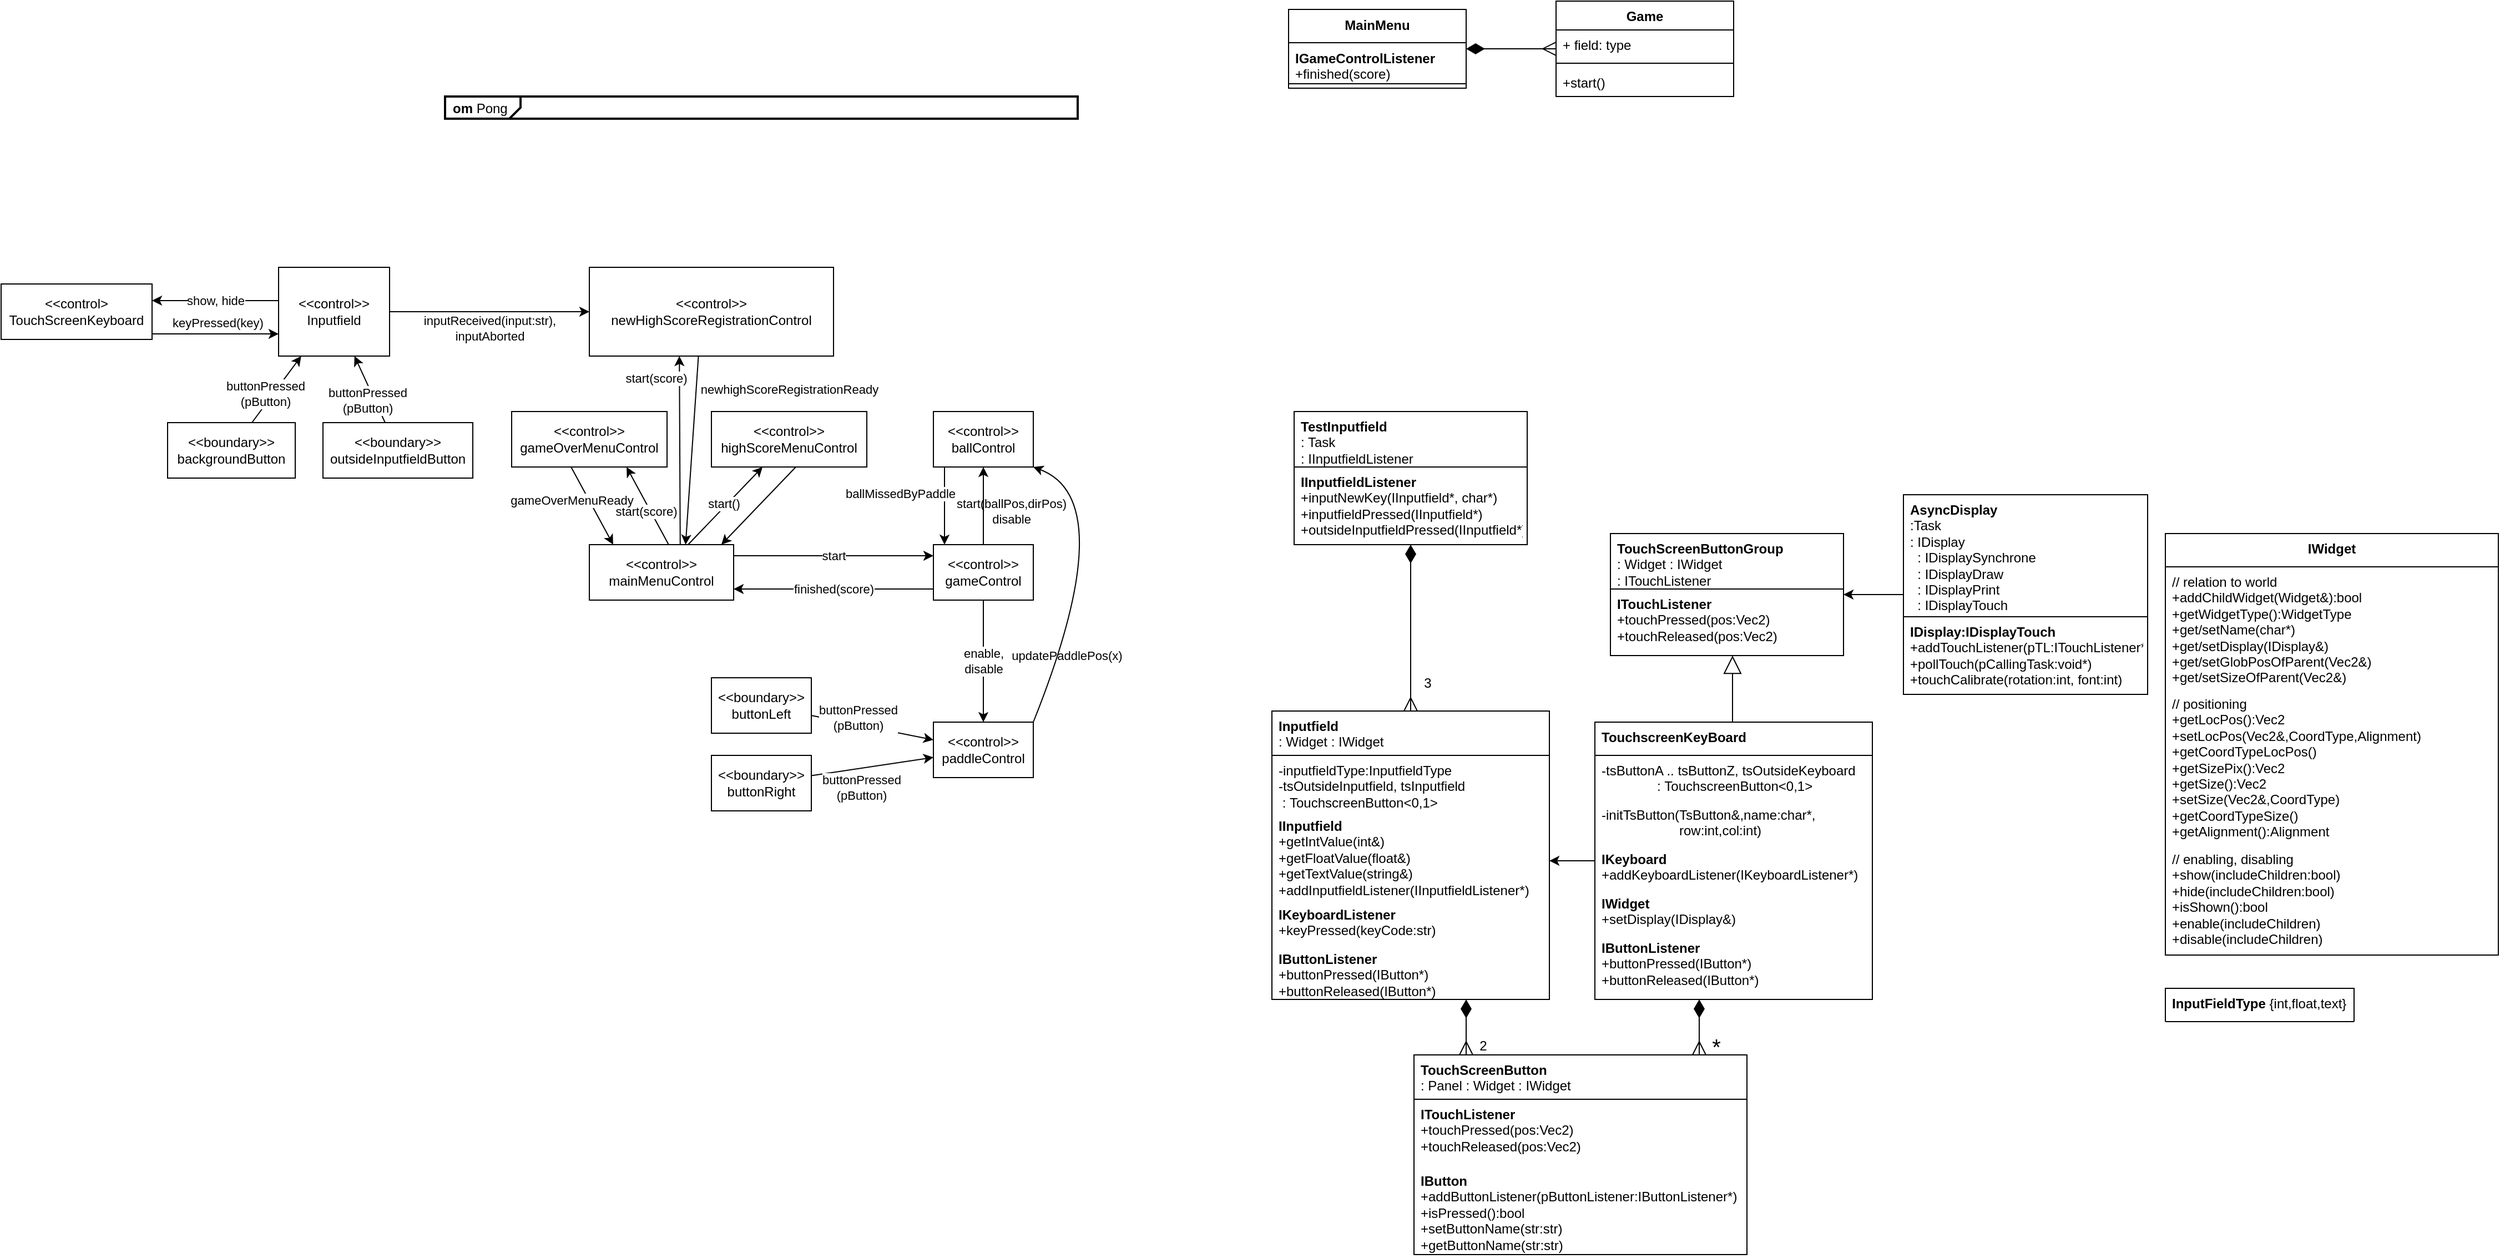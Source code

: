 <mxfile version="22.0.2" type="device">
  <diagram name="OM" id="V-jEEJNZSsZUfbnBuUTJ">
    <mxGraphModel dx="1209" dy="2473" grid="1" gridSize="10" guides="1" tooltips="1" connect="1" arrows="1" fold="1" page="1" pageScale="1" pageWidth="827" pageHeight="1169" math="0" shadow="0">
      <root>
        <mxCell id="0" />
        <mxCell id="1" parent="0" />
        <mxCell id="ewIldfsRc9I-6hI0bzat-21" value="&lt;p style=&quot;margin:0px;margin-top:4px;margin-left:7px;text-align:left;&quot;&gt;&lt;b&gt;om&lt;/b&gt;  Pong&lt;/p&gt;" style="html=1;shape=mxgraph.sysml.package;overflow=fill;labelX=68;strokeWidth=2;align=center;" parent="1" vertex="1">
          <mxGeometry x="120" y="-124" width="570" height="20" as="geometry" />
        </mxCell>
        <mxCell id="ewIldfsRc9I-6hI0bzat-14" value="start(ballPos,dirPos)&lt;br&gt;disable" style="edgeStyle=orthogonalEdgeStyle;rounded=0;orthogonalLoop=1;jettySize=auto;html=1;labelBackgroundColor=none;" parent="1" source="ewIldfsRc9I-6hI0bzat-1" target="ewIldfsRc9I-6hI0bzat-8" edge="1">
          <mxGeometry x="-0.143" y="-25" relative="1" as="geometry">
            <mxPoint as="offset" />
          </mxGeometry>
        </mxCell>
        <mxCell id="0pNc--JJe0eMPlSaRTST-2" value="enable,&lt;br&gt;disable" style="edgeStyle=orthogonalEdgeStyle;rounded=0;orthogonalLoop=1;jettySize=auto;html=1;" parent="1" source="ewIldfsRc9I-6hI0bzat-1" target="ewIldfsRc9I-6hI0bzat-12" edge="1">
          <mxGeometry relative="1" as="geometry" />
        </mxCell>
        <mxCell id="0pNc--JJe0eMPlSaRTST-6" value="finished(score)" style="edgeStyle=orthogonalEdgeStyle;rounded=0;orthogonalLoop=1;jettySize=auto;html=1;" parent="1" source="ewIldfsRc9I-6hI0bzat-1" target="0pNc--JJe0eMPlSaRTST-3" edge="1">
          <mxGeometry relative="1" as="geometry">
            <Array as="points">
              <mxPoint x="480" y="320" />
              <mxPoint x="480" y="320" />
            </Array>
          </mxGeometry>
        </mxCell>
        <mxCell id="ewIldfsRc9I-6hI0bzat-1" value="&amp;lt;&amp;lt;control&amp;gt;&amp;gt;&lt;br&gt;gameControl" style="rounded=0;whiteSpace=wrap;html=1;" parent="1" vertex="1">
          <mxGeometry x="560" y="280" width="90" height="50" as="geometry" />
        </mxCell>
        <mxCell id="ewIldfsRc9I-6hI0bzat-2" value="&amp;lt;&amp;lt;boundary&amp;gt;&amp;gt;&lt;br&gt;buttonLeft" style="rounded=0;whiteSpace=wrap;html=1;" parent="1" vertex="1">
          <mxGeometry x="360" y="400" width="90" height="50" as="geometry" />
        </mxCell>
        <mxCell id="ewIldfsRc9I-6hI0bzat-3" value="&amp;lt;&amp;lt;boundary&amp;gt;&amp;gt;&lt;br&gt;buttonRight" style="rounded=0;whiteSpace=wrap;html=1;" parent="1" vertex="1">
          <mxGeometry x="360" y="470" width="90" height="50" as="geometry" />
        </mxCell>
        <mxCell id="ewIldfsRc9I-6hI0bzat-29" value="ballMissedByPaddle" style="edgeStyle=orthogonalEdgeStyle;rounded=0;orthogonalLoop=1;jettySize=auto;html=1;" parent="1" source="ewIldfsRc9I-6hI0bzat-8" target="ewIldfsRc9I-6hI0bzat-1" edge="1">
          <mxGeometry x="-0.333" y="-40" relative="1" as="geometry">
            <Array as="points">
              <mxPoint x="570" y="250" />
              <mxPoint x="570" y="250" />
            </Array>
            <mxPoint as="offset" />
          </mxGeometry>
        </mxCell>
        <mxCell id="ewIldfsRc9I-6hI0bzat-8" value="&amp;lt;&amp;lt;control&amp;gt;&amp;gt;&lt;br&gt;ballControl" style="rounded=0;whiteSpace=wrap;html=1;" parent="1" vertex="1">
          <mxGeometry x="560" y="160" width="90" height="50" as="geometry" />
        </mxCell>
        <mxCell id="ewIldfsRc9I-6hI0bzat-12" value="&amp;lt;&amp;lt;control&amp;gt;&amp;gt;&lt;br&gt;paddleControl" style="rounded=0;whiteSpace=wrap;html=1;" parent="1" vertex="1">
          <mxGeometry x="560" y="440" width="90" height="50" as="geometry" />
        </mxCell>
        <mxCell id="ewIldfsRc9I-6hI0bzat-17" value="buttonPressed&lt;br style=&quot;border-color: var(--border-color);&quot;&gt;(pButton)" style="rounded=1;orthogonalLoop=1;jettySize=auto;html=1;" parent="1" source="ewIldfsRc9I-6hI0bzat-2" target="ewIldfsRc9I-6hI0bzat-12" edge="1">
          <mxGeometry x="-0.254" y="6" relative="1" as="geometry">
            <mxPoint x="450" y="276" as="sourcePoint" />
            <mxPoint x="570" y="304" as="targetPoint" />
            <mxPoint as="offset" />
          </mxGeometry>
        </mxCell>
        <mxCell id="ewIldfsRc9I-6hI0bzat-18" value="buttonPressed&lt;br style=&quot;border-color: var(--border-color);&quot;&gt;(pButton)" style="rounded=1;orthogonalLoop=1;jettySize=auto;html=1;" parent="1" source="ewIldfsRc9I-6hI0bzat-3" target="ewIldfsRc9I-6hI0bzat-12" edge="1">
          <mxGeometry x="-0.233" y="-17" relative="1" as="geometry">
            <mxPoint x="420" y="372" as="sourcePoint" />
            <mxPoint x="570" y="328" as="targetPoint" />
            <mxPoint as="offset" />
          </mxGeometry>
        </mxCell>
        <mxCell id="z3AtgtseziqyLVPxcTQ0-1" value="updatePaddlePos(x)" style="orthogonalLoop=1;jettySize=auto;html=1;labelBackgroundColor=none;exitX=1;exitY=0;exitDx=0;exitDy=0;entryX=1;entryY=1;entryDx=0;entryDy=0;curved=1;" parent="1" source="ewIldfsRc9I-6hI0bzat-12" target="ewIldfsRc9I-6hI0bzat-8" edge="1">
          <mxGeometry x="-0.556" y="-6" relative="1" as="geometry">
            <mxPoint x="660" y="415" as="sourcePoint" />
            <mxPoint x="823" y="230" as="targetPoint" />
            <mxPoint as="offset" />
            <Array as="points">
              <mxPoint x="730" y="240" />
            </Array>
          </mxGeometry>
        </mxCell>
        <mxCell id="0pNc--JJe0eMPlSaRTST-5" value="start" style="edgeStyle=orthogonalEdgeStyle;rounded=0;orthogonalLoop=1;jettySize=auto;html=1;" parent="1" source="0pNc--JJe0eMPlSaRTST-3" target="ewIldfsRc9I-6hI0bzat-1" edge="1">
          <mxGeometry relative="1" as="geometry">
            <Array as="points">
              <mxPoint x="470" y="290" />
              <mxPoint x="470" y="290" />
            </Array>
          </mxGeometry>
        </mxCell>
        <mxCell id="0pNc--JJe0eMPlSaRTST-8" style="rounded=0;orthogonalLoop=1;jettySize=auto;html=1;" parent="1" source="0pNc--JJe0eMPlSaRTST-3" target="0pNc--JJe0eMPlSaRTST-7" edge="1">
          <mxGeometry relative="1" as="geometry" />
        </mxCell>
        <mxCell id="0pNc--JJe0eMPlSaRTST-12" value="start()" style="edgeLabel;html=1;align=center;verticalAlign=middle;resizable=0;points=[];" parent="0pNc--JJe0eMPlSaRTST-8" vertex="1" connectable="0">
          <mxGeometry x="0.004" y="3" relative="1" as="geometry">
            <mxPoint as="offset" />
          </mxGeometry>
        </mxCell>
        <mxCell id="0pNc--JJe0eMPlSaRTST-10" value="start(score)" style="rounded=0;orthogonalLoop=1;jettySize=auto;html=1;" parent="1" edge="1">
          <mxGeometry x="-0.081" y="5" relative="1" as="geometry">
            <mxPoint x="321.458" y="280" as="sourcePoint" />
            <mxPoint x="283.542" y="210" as="targetPoint" />
            <mxPoint x="1" as="offset" />
          </mxGeometry>
        </mxCell>
        <mxCell id="0pNc--JJe0eMPlSaRTST-14" value="start(score)" style="rounded=0;orthogonalLoop=1;jettySize=auto;html=1;" parent="1" edge="1">
          <mxGeometry x="0.766" y="21" relative="1" as="geometry">
            <mxPoint x="331.875" y="280" as="sourcePoint" />
            <mxPoint x="331.112" y="110" as="targetPoint" />
            <mxPoint as="offset" />
          </mxGeometry>
        </mxCell>
        <mxCell id="0pNc--JJe0eMPlSaRTST-3" value="&amp;lt;&amp;lt;control&amp;gt;&amp;gt;&lt;br&gt;mainMenuControl" style="rounded=0;whiteSpace=wrap;html=1;" parent="1" vertex="1">
          <mxGeometry x="250" y="280" width="130" height="50" as="geometry" />
        </mxCell>
        <mxCell id="0pNc--JJe0eMPlSaRTST-16" style="rounded=0;orthogonalLoop=1;jettySize=auto;html=1;" parent="1" edge="1">
          <mxGeometry relative="1" as="geometry">
            <mxPoint x="436.042" y="210" as="sourcePoint" />
            <mxPoint x="368.958" y="280" as="targetPoint" />
          </mxGeometry>
        </mxCell>
        <mxCell id="0pNc--JJe0eMPlSaRTST-7" value="&amp;lt;&amp;lt;control&amp;gt;&amp;gt;&lt;br&gt;highScoreMenuControl" style="rounded=0;whiteSpace=wrap;html=1;" parent="1" vertex="1">
          <mxGeometry x="360" y="160" width="140" height="50" as="geometry" />
        </mxCell>
        <mxCell id="0pNc--JJe0eMPlSaRTST-11" value="gameOverMenuReady" style="rounded=0;orthogonalLoop=1;jettySize=auto;html=1;" parent="1" edge="1">
          <mxGeometry x="-0.337" y="-14" relative="1" as="geometry">
            <mxPoint x="233.542" y="210" as="sourcePoint" />
            <mxPoint x="271.458" y="280" as="targetPoint" />
            <mxPoint as="offset" />
          </mxGeometry>
        </mxCell>
        <mxCell id="0pNc--JJe0eMPlSaRTST-9" value="&amp;lt;&amp;lt;control&amp;gt;&amp;gt;&lt;br&gt;gameOverMenuControl" style="rounded=0;whiteSpace=wrap;html=1;" parent="1" vertex="1">
          <mxGeometry x="180" y="160" width="140" height="50" as="geometry" />
        </mxCell>
        <mxCell id="0pNc--JJe0eMPlSaRTST-15" value="newhighScoreRegistrationReady" style="rounded=0;orthogonalLoop=1;jettySize=auto;html=1;" parent="1" edge="1">
          <mxGeometry x="-0.714" y="84" relative="1" as="geometry">
            <mxPoint x="348.295" y="110" as="sourcePoint" />
            <mxPoint x="336.705" y="280" as="targetPoint" />
            <mxPoint as="offset" />
          </mxGeometry>
        </mxCell>
        <mxCell id="0pNc--JJe0eMPlSaRTST-13" value="&amp;lt;&amp;lt;control&amp;gt;&amp;gt;&lt;br&gt;newHighScoreRegistrationControl" style="rounded=0;whiteSpace=wrap;html=1;" parent="1" vertex="1">
          <mxGeometry x="250" y="30" width="220" height="80" as="geometry" />
        </mxCell>
        <mxCell id="0pNc--JJe0eMPlSaRTST-18" value="keyPressed(key)" style="edgeStyle=orthogonalEdgeStyle;rounded=0;orthogonalLoop=1;jettySize=auto;html=1;" parent="1" source="0pNc--JJe0eMPlSaRTST-17" target="0pNc--JJe0eMPlSaRTST-34" edge="1">
          <mxGeometry x="0.032" y="10" relative="1" as="geometry">
            <Array as="points">
              <mxPoint x="-80" y="90" />
              <mxPoint x="-80" y="90" />
            </Array>
            <mxPoint as="offset" />
          </mxGeometry>
        </mxCell>
        <mxCell id="0pNc--JJe0eMPlSaRTST-17" value="&amp;lt;&amp;lt;control&amp;gt;&lt;br&gt;TouchScreenKeyboard" style="rounded=0;whiteSpace=wrap;html=1;" parent="1" vertex="1">
          <mxGeometry x="-280" y="45" width="136" height="50" as="geometry" />
        </mxCell>
        <mxCell id="0pNc--JJe0eMPlSaRTST-19" value="MainMenu" style="swimlane;fontStyle=1;align=center;verticalAlign=top;childLayout=stackLayout;horizontal=1;startSize=30;horizontalStack=0;resizeParent=1;resizeParentMax=0;resizeLast=0;collapsible=0;marginBottom=0;whiteSpace=wrap;html=1;" parent="1" vertex="1">
          <mxGeometry x="880" y="-202.5" width="160" height="71" as="geometry" />
        </mxCell>
        <mxCell id="0pNc--JJe0eMPlSaRTST-20" value="&lt;b&gt;IGameControlListener&lt;/b&gt;&lt;br&gt;+finished(score)" style="text;strokeColor=none;fillColor=none;align=left;verticalAlign=top;spacingLeft=4;spacingRight=4;overflow=hidden;rotatable=0;points=[[0,0.5],[1,0.5]];portConstraint=eastwest;whiteSpace=wrap;html=1;" parent="0pNc--JJe0eMPlSaRTST-19" vertex="1">
          <mxGeometry y="30" width="160" height="33" as="geometry" />
        </mxCell>
        <mxCell id="0pNc--JJe0eMPlSaRTST-21" value="" style="line;strokeWidth=1;fillColor=none;align=left;verticalAlign=middle;spacingTop=-1;spacingLeft=3;spacingRight=3;rotatable=0;labelPosition=right;points=[];portConstraint=eastwest;strokeColor=inherit;" parent="0pNc--JJe0eMPlSaRTST-19" vertex="1">
          <mxGeometry y="63" width="160" height="8" as="geometry" />
        </mxCell>
        <mxCell id="0pNc--JJe0eMPlSaRTST-23" value="Game" style="swimlane;fontStyle=1;align=center;verticalAlign=top;childLayout=stackLayout;horizontal=1;startSize=26;horizontalStack=0;resizeParent=1;resizeParentMax=0;resizeLast=0;collapsible=0;marginBottom=0;whiteSpace=wrap;html=1;" parent="1" vertex="1">
          <mxGeometry x="1121" y="-210" width="160" height="86" as="geometry" />
        </mxCell>
        <mxCell id="0pNc--JJe0eMPlSaRTST-24" value="+ field: type" style="text;strokeColor=none;fillColor=none;align=left;verticalAlign=top;spacingLeft=4;spacingRight=4;overflow=hidden;rotatable=0;points=[[0,0.5],[1,0.5]];portConstraint=eastwest;whiteSpace=wrap;html=1;" parent="0pNc--JJe0eMPlSaRTST-23" vertex="1">
          <mxGeometry y="26" width="160" height="26" as="geometry" />
        </mxCell>
        <mxCell id="0pNc--JJe0eMPlSaRTST-25" value="" style="line;strokeWidth=1;fillColor=none;align=left;verticalAlign=middle;spacingTop=-1;spacingLeft=3;spacingRight=3;rotatable=0;labelPosition=right;points=[];portConstraint=eastwest;strokeColor=inherit;" parent="0pNc--JJe0eMPlSaRTST-23" vertex="1">
          <mxGeometry y="52" width="160" height="8" as="geometry" />
        </mxCell>
        <mxCell id="0pNc--JJe0eMPlSaRTST-26" value="+start()" style="text;strokeColor=none;fillColor=none;align=left;verticalAlign=top;spacingLeft=4;spacingRight=4;overflow=hidden;rotatable=0;points=[[0,0.5],[1,0.5]];portConstraint=eastwest;whiteSpace=wrap;html=1;" parent="0pNc--JJe0eMPlSaRTST-23" vertex="1">
          <mxGeometry y="60" width="160" height="26" as="geometry" />
        </mxCell>
        <mxCell id="0pNc--JJe0eMPlSaRTST-36" value="inputReceived(input:str),&lt;br&gt;inputAborted" style="edgeStyle=orthogonalEdgeStyle;rounded=0;orthogonalLoop=1;jettySize=auto;html=1;" parent="1" source="0pNc--JJe0eMPlSaRTST-34" target="0pNc--JJe0eMPlSaRTST-13" edge="1">
          <mxGeometry y="-15" relative="1" as="geometry">
            <mxPoint as="offset" />
            <Array as="points">
              <mxPoint x="160" y="70" />
              <mxPoint x="160" y="70" />
            </Array>
          </mxGeometry>
        </mxCell>
        <mxCell id="3wzfgwyOPILZLzxPmiF7-6" value="show, hide" style="edgeStyle=orthogonalEdgeStyle;rounded=0;orthogonalLoop=1;jettySize=auto;html=1;" parent="1" source="0pNc--JJe0eMPlSaRTST-34" target="0pNc--JJe0eMPlSaRTST-17" edge="1">
          <mxGeometry relative="1" as="geometry">
            <Array as="points">
              <mxPoint x="-80" y="60" />
              <mxPoint x="-80" y="60" />
            </Array>
          </mxGeometry>
        </mxCell>
        <mxCell id="0pNc--JJe0eMPlSaRTST-34" value="&amp;lt;&amp;lt;control&amp;gt;&amp;gt;&lt;br&gt;Inputfield" style="rounded=0;whiteSpace=wrap;html=1;" parent="1" vertex="1">
          <mxGeometry x="-30" y="30" width="100" height="80" as="geometry" />
        </mxCell>
        <mxCell id="0pNc--JJe0eMPlSaRTST-38" value="Inputfield&lt;br&gt;&lt;span style=&quot;font-weight: normal;&quot;&gt;: Widget : IWidget&lt;/span&gt;" style="swimlane;fontStyle=1;align=left;verticalAlign=top;childLayout=stackLayout;horizontal=1;startSize=40;horizontalStack=0;resizeParent=1;resizeParentMax=0;resizeLast=0;collapsible=0;marginBottom=0;whiteSpace=wrap;html=1;spacingLeft=4;" parent="1" vertex="1">
          <mxGeometry x="865" y="430" width="250" height="260" as="geometry" />
        </mxCell>
        <mxCell id="g4BHfecx7Apkc4xVaLj1-15" value="-inputfieldType:InputfieldType&lt;br&gt;-tsOutsideInputfield, tsInputfield&amp;nbsp; &amp;nbsp; &amp;nbsp; &amp;nbsp; &amp;nbsp; &amp;nbsp; &amp;nbsp; &amp;nbsp; &amp;nbsp;:&amp;nbsp;TouchscreenButton&amp;lt;0,1&amp;gt;" style="text;strokeColor=none;fillColor=none;align=left;verticalAlign=top;spacingLeft=4;spacingRight=4;overflow=hidden;rotatable=0;points=[[0,0.5],[1,0.5]];portConstraint=eastwest;whiteSpace=wrap;html=1;" parent="0pNc--JJe0eMPlSaRTST-38" vertex="1">
          <mxGeometry y="40" width="250" height="50" as="geometry" />
        </mxCell>
        <mxCell id="g4BHfecx7Apkc4xVaLj1-20" value="&lt;b style=&quot;border-color: var(--border-color);&quot;&gt;IInputfield&lt;/b&gt;&lt;br style=&quot;border-color: var(--border-color);&quot;&gt;+getIntValue(int&amp;amp;)&lt;br&gt;+getFloatValue(float&amp;amp;)&lt;br&gt;+getTextValue(string&amp;amp;)&lt;br&gt;+addInputfieldListener(IInputfieldListener*)" style="text;strokeColor=none;fillColor=none;align=left;verticalAlign=top;spacingLeft=4;spacingRight=4;overflow=hidden;rotatable=0;points=[[0,0.5],[1,0.5]];portConstraint=eastwest;whiteSpace=wrap;html=1;" parent="0pNc--JJe0eMPlSaRTST-38" vertex="1">
          <mxGeometry y="90" width="250" height="80" as="geometry" />
        </mxCell>
        <mxCell id="0pNc--JJe0eMPlSaRTST-39" value="&lt;b&gt;IKeyboardListener&lt;/b&gt;&lt;br&gt;+keyPressed(keyCode:str)" style="text;strokeColor=none;fillColor=none;align=left;verticalAlign=top;spacingLeft=4;spacingRight=4;overflow=hidden;rotatable=0;points=[[0,0.5],[1,0.5]];portConstraint=eastwest;whiteSpace=wrap;html=1;" parent="0pNc--JJe0eMPlSaRTST-38" vertex="1">
          <mxGeometry y="170" width="250" height="40" as="geometry" />
        </mxCell>
        <mxCell id="g4BHfecx7Apkc4xVaLj1-16" value="&lt;b&gt;IButtonListener&lt;/b&gt;&lt;br&gt;+buttonPressed(IButton*)&lt;br&gt;+buttonReleased(IButton*)" style="text;strokeColor=none;fillColor=none;align=left;verticalAlign=top;spacingLeft=4;spacingRight=4;overflow=hidden;rotatable=0;points=[[0,0.5],[1,0.5]];portConstraint=eastwest;whiteSpace=wrap;html=1;" parent="0pNc--JJe0eMPlSaRTST-38" vertex="1">
          <mxGeometry y="210" width="250" height="50" as="geometry" />
        </mxCell>
        <mxCell id="0pNc--JJe0eMPlSaRTST-41" value="TouchscreenKeyBoard" style="swimlane;fontStyle=1;align=left;verticalAlign=top;childLayout=stackLayout;horizontal=1;startSize=30;horizontalStack=0;resizeParent=1;resizeParentMax=0;resizeLast=0;collapsible=0;marginBottom=0;whiteSpace=wrap;html=1;spacingLeft=4;" parent="1" vertex="1">
          <mxGeometry x="1156" y="440" width="250" height="250" as="geometry">
            <mxRectangle x="890" y="590" width="240" height="40" as="alternateBounds" />
          </mxGeometry>
        </mxCell>
        <mxCell id="g4BHfecx7Apkc4xVaLj1-8" value="-tsButtonA .. tsButtonZ, tsOutsideKeyboard&amp;nbsp; &amp;nbsp;&amp;nbsp;&amp;nbsp; &amp;nbsp; &amp;nbsp; &amp;nbsp; &amp;nbsp; &amp;nbsp; &amp;nbsp;:&amp;nbsp;TouchscreenButton&amp;lt;0,1&amp;gt;" style="text;strokeColor=none;fillColor=none;align=left;verticalAlign=top;spacingLeft=4;spacingRight=4;overflow=hidden;rotatable=0;points=[[0,0.5],[1,0.5]];portConstraint=eastwest;whiteSpace=wrap;html=1;" parent="0pNc--JJe0eMPlSaRTST-41" vertex="1">
          <mxGeometry y="30" width="250" height="40" as="geometry" />
        </mxCell>
        <mxCell id="g4BHfecx7Apkc4xVaLj1-7" value="-initTsButton(TsButton&amp;amp;,name:char*,&lt;br&gt;&amp;nbsp; &amp;nbsp; &amp;nbsp; &amp;nbsp; &amp;nbsp; &amp;nbsp; &amp;nbsp; &amp;nbsp; &amp;nbsp; &amp;nbsp; &amp;nbsp;row:int,col:int)" style="text;strokeColor=none;fillColor=none;align=left;verticalAlign=top;spacingLeft=4;spacingRight=4;overflow=hidden;rotatable=0;points=[[0,0.5],[1,0.5]];portConstraint=eastwest;whiteSpace=wrap;html=1;" parent="0pNc--JJe0eMPlSaRTST-41" vertex="1">
          <mxGeometry y="70" width="250" height="40" as="geometry" />
        </mxCell>
        <mxCell id="g4BHfecx7Apkc4xVaLj1-9" value="&lt;b&gt;IKeyboard&lt;/b&gt;&lt;br&gt;+addKeyboardListener(IKeyboardListener*)" style="text;strokeColor=none;fillColor=none;align=left;verticalAlign=top;spacingLeft=4;spacingRight=4;overflow=hidden;rotatable=0;points=[[0,0.5],[1,0.5]];portConstraint=eastwest;whiteSpace=wrap;html=1;" parent="0pNc--JJe0eMPlSaRTST-41" vertex="1">
          <mxGeometry y="110" width="250" height="40" as="geometry" />
        </mxCell>
        <mxCell id="0pNc--JJe0eMPlSaRTST-47" value="&lt;b&gt;IWidget&lt;/b&gt;&lt;br&gt;+setDisplay(IDisplay&amp;amp;)" style="text;strokeColor=none;fillColor=none;align=left;verticalAlign=top;spacingLeft=4;spacingRight=4;overflow=hidden;rotatable=0;points=[[0,0.5],[1,0.5]];portConstraint=eastwest;whiteSpace=wrap;html=1;" parent="0pNc--JJe0eMPlSaRTST-41" vertex="1">
          <mxGeometry y="150" width="250" height="40" as="geometry" />
        </mxCell>
        <mxCell id="0pNc--JJe0eMPlSaRTST-52" value="&lt;b&gt;IButtonListener&lt;/b&gt;&lt;br&gt;+buttonPressed(IButton*)&lt;br&gt;+buttonReleased(IButton*)" style="text;strokeColor=none;fillColor=none;align=left;verticalAlign=top;spacingLeft=4;spacingRight=4;overflow=hidden;rotatable=0;points=[[0,0.5],[1,0.5]];portConstraint=eastwest;whiteSpace=wrap;html=1;" parent="0pNc--JJe0eMPlSaRTST-41" vertex="1">
          <mxGeometry y="190" width="250" height="60" as="geometry" />
        </mxCell>
        <mxCell id="0pNc--JJe0eMPlSaRTST-48" value="TouchScreenButton&lt;br&gt;&lt;span style=&quot;font-weight: normal;&quot;&gt;: Panel : Widget : IWidget&lt;/span&gt;" style="swimlane;fontStyle=1;align=left;verticalAlign=top;childLayout=stackLayout;horizontal=1;startSize=40;horizontalStack=0;resizeParent=1;resizeParentMax=0;resizeLast=0;collapsible=0;marginBottom=0;whiteSpace=wrap;html=1;spacingLeft=4;" parent="1" vertex="1">
          <mxGeometry x="993" y="740" width="300" height="180" as="geometry" />
        </mxCell>
        <mxCell id="0pNc--JJe0eMPlSaRTST-49" value="&lt;b&gt;ITouchListener&lt;/b&gt;&lt;br&gt;+touchPressed(pos:Vec2)&lt;br&gt;+touchReleased(pos:Vec2)" style="text;strokeColor=none;fillColor=none;align=left;verticalAlign=top;spacingLeft=4;spacingRight=4;overflow=hidden;rotatable=0;points=[[0,0.5],[1,0.5]];portConstraint=eastwest;whiteSpace=wrap;html=1;" parent="0pNc--JJe0eMPlSaRTST-48" vertex="1">
          <mxGeometry y="40" width="300" height="60" as="geometry" />
        </mxCell>
        <mxCell id="0pNc--JJe0eMPlSaRTST-54" value="&lt;b&gt;IButton&lt;/b&gt;&lt;br&gt;+addButtonListener(pButtonListener:IButtonListener*)&lt;br&gt;+isPressed():bool&lt;br&gt;+setButtonName(str:str)&lt;br&gt;+getButtonName(str:str)" style="text;strokeColor=none;fillColor=none;align=left;verticalAlign=top;spacingLeft=4;spacingRight=4;overflow=hidden;rotatable=0;points=[[0,0.5],[1,0.5]];portConstraint=eastwest;whiteSpace=wrap;html=1;" parent="0pNc--JJe0eMPlSaRTST-48" vertex="1">
          <mxGeometry y="100" width="300" height="80" as="geometry" />
        </mxCell>
        <mxCell id="0pNc--JJe0eMPlSaRTST-56" value="&lt;font style=&quot;font-size: 20px;&quot;&gt;*&lt;/font&gt;" style="edgeStyle=orthogonalEdgeStyle;rounded=0;orthogonalLoop=1;jettySize=auto;html=1;endArrow=diamondThin;endFill=1;startSize=10;endSize=14;startArrow=ERmany;startFill=0;labelBackgroundColor=none;" parent="1" source="0pNc--JJe0eMPlSaRTST-48" target="0pNc--JJe0eMPlSaRTST-41" edge="1">
          <mxGeometry x="-0.667" y="-15" relative="1" as="geometry">
            <mxPoint x="1010" y="600" as="sourcePoint" />
            <mxPoint x="1010" y="530" as="targetPoint" />
            <Array as="points">
              <mxPoint x="1250" y="730" />
              <mxPoint x="1250" y="730" />
            </Array>
            <mxPoint as="offset" />
          </mxGeometry>
        </mxCell>
        <mxCell id="0pNc--JJe0eMPlSaRTST-57" value="" style="edgeStyle=orthogonalEdgeStyle;rounded=0;orthogonalLoop=1;jettySize=auto;html=1;endArrow=diamondThin;endFill=1;startSize=10;endSize=14;startArrow=ERmany;startFill=0;" parent="1" source="0pNc--JJe0eMPlSaRTST-23" target="0pNc--JJe0eMPlSaRTST-19" edge="1">
          <mxGeometry relative="1" as="geometry">
            <mxPoint x="970" y="171" as="sourcePoint" />
            <mxPoint x="970" y="111" as="targetPoint" />
            <Array as="points" />
          </mxGeometry>
        </mxCell>
        <mxCell id="0pNc--JJe0eMPlSaRTST-59" value="&lt;div style=&quot;&quot;&gt;&lt;span style=&quot;background-color: initial;&quot;&gt;TouchScreenButtonGroup&lt;/span&gt;&lt;/div&gt;&lt;div style=&quot;&quot;&gt;&lt;span style=&quot;background-color: initial; font-weight: normal;&quot;&gt;: Widget&amp;nbsp;&lt;/span&gt;&lt;span style=&quot;background-color: initial; font-weight: normal;&quot;&gt;: IWidget&lt;/span&gt;&lt;/div&gt;&lt;div style=&quot;&quot;&gt;&lt;span style=&quot;background-color: initial; font-weight: normal;&quot;&gt;: ITouchListener&lt;/span&gt;&lt;/div&gt;" style="swimlane;fontStyle=1;align=left;verticalAlign=top;childLayout=stackLayout;horizontal=1;startSize=50;horizontalStack=0;resizeParent=1;resizeParentMax=0;resizeLast=0;collapsible=0;marginBottom=0;whiteSpace=wrap;html=1;spacing=2;spacingLeft=4;" parent="1" vertex="1">
          <mxGeometry x="1170" y="270" width="210" height="110" as="geometry">
            <mxRectangle x="890" y="590" width="240" height="40" as="alternateBounds" />
          </mxGeometry>
        </mxCell>
        <mxCell id="0pNc--JJe0eMPlSaRTST-62" value="&lt;b&gt;ITouchListener&lt;/b&gt;&lt;br&gt;+touchPressed(pos:Vec2)&lt;br&gt;+touchReleased(pos:Vec2)" style="text;strokeColor=none;fillColor=none;align=left;verticalAlign=top;spacingLeft=4;spacingRight=4;overflow=hidden;rotatable=0;points=[[0,0.5],[1,0.5]];portConstraint=eastwest;whiteSpace=wrap;html=1;" parent="0pNc--JJe0eMPlSaRTST-59" vertex="1">
          <mxGeometry y="50" width="210" height="60" as="geometry" />
        </mxCell>
        <mxCell id="0pNc--JJe0eMPlSaRTST-66" style="edgeStyle=orthogonalEdgeStyle;rounded=0;orthogonalLoop=1;jettySize=auto;html=1;" parent="1" edge="1" target="0pNc--JJe0eMPlSaRTST-59" source="g4BHfecx7Apkc4xVaLj1-4">
          <mxGeometry relative="1" as="geometry">
            <Array as="points" />
            <mxPoint x="1420" y="340.0" as="sourcePoint" />
            <mxPoint x="1366" y="340.0" as="targetPoint" />
          </mxGeometry>
        </mxCell>
        <mxCell id="0pNc--JJe0eMPlSaRTST-67" style="edgeStyle=orthogonalEdgeStyle;rounded=0;orthogonalLoop=1;jettySize=auto;html=1;endSize=14;endArrow=block;endFill=0;" parent="1" edge="1" target="0pNc--JJe0eMPlSaRTST-59" source="0pNc--JJe0eMPlSaRTST-41">
          <mxGeometry relative="1" as="geometry">
            <Array as="points">
              <mxPoint x="1280" y="410" />
              <mxPoint x="1280" y="410" />
            </Array>
            <mxPoint x="1261.0" y="450" as="sourcePoint" />
            <mxPoint x="1261.0" y="390" as="targetPoint" />
          </mxGeometry>
        </mxCell>
        <mxCell id="hYyzX44PDr2V7g3uV2LZ-1" value="IWidget" style="swimlane;fontStyle=1;align=center;verticalAlign=top;childLayout=stackLayout;horizontal=1;startSize=30;horizontalStack=0;resizeParent=1;resizeParentMax=0;resizeLast=0;collapsible=0;marginBottom=0;whiteSpace=wrap;html=1;" parent="1" vertex="1">
          <mxGeometry x="1670" y="270" width="300" height="380" as="geometry" />
        </mxCell>
        <mxCell id="hYyzX44PDr2V7g3uV2LZ-2" value="// relation to world&lt;br&gt;+addChildWidget(Widget&amp;amp;):bool&lt;br&gt;+getWidgetType():WidgetType&lt;br&gt;+get/setName(char*)&lt;br&gt;+get/setDisplay(IDisplay&amp;amp;)&lt;br&gt;+get/setGlobPosOfParent(Vec2&amp;amp;)&lt;br&gt;+get/setSizeOfParent(Vec2&amp;amp;)" style="text;strokeColor=none;fillColor=none;align=left;verticalAlign=top;spacingLeft=4;spacingRight=4;overflow=hidden;rotatable=0;points=[[0,0.5],[1,0.5]];portConstraint=eastwest;whiteSpace=wrap;html=1;" parent="hYyzX44PDr2V7g3uV2LZ-1" vertex="1">
          <mxGeometry y="30" width="300" height="110" as="geometry" />
        </mxCell>
        <mxCell id="g4BHfecx7Apkc4xVaLj1-3" value="// positioning&lt;br&gt;+getLocPos():Vec2&lt;br&gt;+setLocPos(Vec2&amp;amp;,CoordType,Alignment)&lt;br&gt;+getCoordTypeLocPos()&lt;br&gt;+getSizePix():Vec2&lt;br&gt;+getSize():Vec2&lt;br&gt;+setSize(Vec2&amp;amp;,CoordType)&lt;br&gt;+getCoordTypeSize()&lt;br&gt;+getAlignment():Alignment" style="text;strokeColor=none;fillColor=none;align=left;verticalAlign=top;spacingLeft=4;spacingRight=4;overflow=hidden;rotatable=0;points=[[0,0.5],[1,0.5]];portConstraint=eastwest;whiteSpace=wrap;html=1;" parent="hYyzX44PDr2V7g3uV2LZ-1" vertex="1">
          <mxGeometry y="140" width="300" height="140" as="geometry" />
        </mxCell>
        <mxCell id="g4BHfecx7Apkc4xVaLj1-1" value="// enabling, disabling&lt;br&gt;+show(includeChildren:bool)&lt;br&gt;+hide(includeChildren:bool)&lt;br&gt;+isShown():bool&lt;br&gt;+enable(includeChildren)&lt;br&gt;+disable(includeChildren)" style="text;strokeColor=none;fillColor=none;align=left;verticalAlign=top;spacingLeft=4;spacingRight=4;overflow=hidden;rotatable=0;points=[[0,0.5],[1,0.5]];portConstraint=eastwest;whiteSpace=wrap;html=1;" parent="hYyzX44PDr2V7g3uV2LZ-1" vertex="1">
          <mxGeometry y="280" width="300" height="100" as="geometry" />
        </mxCell>
        <mxCell id="g4BHfecx7Apkc4xVaLj1-4" value="AsyncDisplay&lt;br&gt;&lt;span style=&quot;font-weight: normal;&quot;&gt;:Task&lt;/span&gt;&lt;br&gt;&lt;span style=&quot;font-weight: normal;&quot;&gt;: IDisplay&lt;br&gt;&amp;nbsp; : IDisplaySynchrone&lt;br&gt;&amp;nbsp; : IDisplayDraw&lt;br&gt;&amp;nbsp; : IDisplayPrint&lt;br&gt;&amp;nbsp; : IDisplayTouch&lt;/span&gt;" style="swimlane;fontStyle=1;align=left;verticalAlign=top;childLayout=stackLayout;horizontal=1;startSize=110;horizontalStack=0;resizeParent=1;resizeParentMax=0;resizeLast=0;collapsible=0;marginBottom=0;whiteSpace=wrap;html=1;spacingLeft=4;" parent="1" vertex="1">
          <mxGeometry x="1434" y="235" width="220" height="180" as="geometry">
            <mxRectangle x="890" y="590" width="240" height="40" as="alternateBounds" />
          </mxGeometry>
        </mxCell>
        <mxCell id="g4BHfecx7Apkc4xVaLj1-5" value="&lt;b&gt;IDisplay:IDisplayTouch&lt;/b&gt;&lt;br&gt;+addTouchListener(pTL:ITouchListener*)&lt;br&gt;+pollTouch(pCallingTask:void*)&lt;br&gt;+touchCalibrate(rotation:int, font:int)" style="text;strokeColor=none;fillColor=none;align=left;verticalAlign=top;spacingLeft=4;spacingRight=4;overflow=hidden;rotatable=0;points=[[0,0.5],[1,0.5]];portConstraint=eastwest;whiteSpace=wrap;html=1;" parent="g4BHfecx7Apkc4xVaLj1-4" vertex="1">
          <mxGeometry y="110" width="220" height="70" as="geometry" />
        </mxCell>
        <mxCell id="g4BHfecx7Apkc4xVaLj1-10" value="&amp;lt;&amp;lt;boundary&amp;gt;&amp;gt;&lt;br&gt;backgroundButton" style="rounded=0;whiteSpace=wrap;html=1;" parent="1" vertex="1">
          <mxGeometry x="-130" y="170" width="115" height="50" as="geometry" />
        </mxCell>
        <mxCell id="g4BHfecx7Apkc4xVaLj1-11" value="&amp;lt;&amp;lt;boundary&amp;gt;&amp;gt;&lt;br&gt;outsideInputfieldButton" style="rounded=0;whiteSpace=wrap;html=1;" parent="1" vertex="1">
          <mxGeometry x="10" y="170" width="135" height="50" as="geometry" />
        </mxCell>
        <mxCell id="g4BHfecx7Apkc4xVaLj1-12" value="buttonPressed&lt;br style=&quot;border-color: var(--border-color);&quot;&gt;(pButton)" style="rounded=1;orthogonalLoop=1;jettySize=auto;html=1;" parent="1" source="g4BHfecx7Apkc4xVaLj1-10" target="0pNc--JJe0eMPlSaRTST-34" edge="1">
          <mxGeometry x="-0.254" y="6" relative="1" as="geometry">
            <mxPoint x="460" y="444" as="sourcePoint" />
            <mxPoint x="570" y="466" as="targetPoint" />
            <mxPoint as="offset" />
          </mxGeometry>
        </mxCell>
        <mxCell id="g4BHfecx7Apkc4xVaLj1-13" value="buttonPressed&lt;br style=&quot;border-color: var(--border-color);&quot;&gt;(pButton)" style="rounded=1;orthogonalLoop=1;jettySize=auto;html=1;" parent="1" source="g4BHfecx7Apkc4xVaLj1-11" target="0pNc--JJe0eMPlSaRTST-34" edge="1">
          <mxGeometry x="-0.254" y="6" relative="1" as="geometry">
            <mxPoint x="-52" y="180" as="sourcePoint" />
            <mxPoint x="-3" y="120" as="targetPoint" />
            <mxPoint as="offset" />
          </mxGeometry>
        </mxCell>
        <mxCell id="g4BHfecx7Apkc4xVaLj1-14" style="edgeStyle=orthogonalEdgeStyle;rounded=0;orthogonalLoop=1;jettySize=auto;html=1;" parent="1" source="0pNc--JJe0eMPlSaRTST-41" target="0pNc--JJe0eMPlSaRTST-38" edge="1">
          <mxGeometry relative="1" as="geometry">
            <Array as="points">
              <mxPoint x="1100" y="495" />
              <mxPoint x="1100" y="495" />
            </Array>
            <mxPoint x="1410" y="363" as="sourcePoint" />
            <mxPoint x="1356" y="363" as="targetPoint" />
          </mxGeometry>
        </mxCell>
        <mxCell id="g4BHfecx7Apkc4xVaLj1-17" value="&lt;font style=&quot;font-size: 12px;&quot;&gt;2&lt;/font&gt;" style="edgeStyle=orthogonalEdgeStyle;rounded=0;orthogonalLoop=1;jettySize=auto;html=1;endArrow=diamondThin;endFill=1;startSize=10;endSize=14;startArrow=ERmany;startFill=0;labelBackgroundColor=none;" parent="1" source="0pNc--JJe0eMPlSaRTST-48" target="0pNc--JJe0eMPlSaRTST-38" edge="1">
          <mxGeometry x="-0.666" y="-15" relative="1" as="geometry">
            <mxPoint x="1271" y="820" as="sourcePoint" />
            <mxPoint x="1271" y="700" as="targetPoint" />
            <Array as="points">
              <mxPoint x="1040" y="720" />
              <mxPoint x="1040" y="720" />
            </Array>
            <mxPoint as="offset" />
          </mxGeometry>
        </mxCell>
        <mxCell id="g4BHfecx7Apkc4xVaLj1-18" value="&lt;div style=&quot;&quot;&gt;&lt;span style=&quot;background-color: initial;&quot;&gt;TestInputfield&lt;/span&gt;&lt;/div&gt;&lt;div style=&quot;&quot;&gt;&lt;span style=&quot;background-color: initial; font-weight: normal;&quot;&gt;: Task&lt;/span&gt;&lt;/div&gt;&lt;div style=&quot;&quot;&gt;&lt;span style=&quot;background-color: initial; font-weight: normal;&quot;&gt;: IInputfieldListener&lt;/span&gt;&lt;/div&gt;" style="swimlane;fontStyle=1;align=left;verticalAlign=top;childLayout=stackLayout;horizontal=1;startSize=50;horizontalStack=0;resizeParent=1;resizeParentMax=0;resizeLast=0;collapsible=0;marginBottom=0;whiteSpace=wrap;html=1;spacing=2;spacingLeft=4;" parent="1" vertex="1">
          <mxGeometry x="885" y="160" width="210" height="120" as="geometry">
            <mxRectangle x="890" y="590" width="240" height="40" as="alternateBounds" />
          </mxGeometry>
        </mxCell>
        <mxCell id="g4BHfecx7Apkc4xVaLj1-19" value="&lt;b&gt;IInputfieldListener&lt;/b&gt;&lt;br&gt;+inputNewKey(IInputfield*, char*)&lt;br&gt;+inputfieldPressed(IInputfield*)&lt;br&gt;+outsideInputfieldPressed(IInputfield*)" style="text;strokeColor=none;fillColor=none;align=left;verticalAlign=top;spacingLeft=4;spacingRight=4;overflow=hidden;rotatable=0;points=[[0,0.5],[1,0.5]];portConstraint=eastwest;whiteSpace=wrap;html=1;" parent="g4BHfecx7Apkc4xVaLj1-18" vertex="1">
          <mxGeometry y="50" width="210" height="70" as="geometry" />
        </mxCell>
        <mxCell id="g4BHfecx7Apkc4xVaLj1-23" value="&lt;font style=&quot;font-size: 12px;&quot;&gt;3&lt;/font&gt;" style="edgeStyle=orthogonalEdgeStyle;rounded=0;orthogonalLoop=1;jettySize=auto;html=1;endArrow=diamondThin;endFill=1;startSize=10;endSize=14;startArrow=ERmany;startFill=0;labelBackgroundColor=none;" parent="1" source="0pNc--JJe0eMPlSaRTST-38" target="g4BHfecx7Apkc4xVaLj1-18" edge="1">
          <mxGeometry x="-0.666" y="-15" relative="1" as="geometry">
            <mxPoint x="1050" y="750" as="sourcePoint" />
            <mxPoint x="1050" y="650" as="targetPoint" />
            <Array as="points" />
            <mxPoint as="offset" />
          </mxGeometry>
        </mxCell>
        <mxCell id="g4BHfecx7Apkc4xVaLj1-24" value="InputFieldType&amp;nbsp;&lt;span style=&quot;font-weight: 400;&quot;&gt;{int,float,text}&lt;/span&gt;" style="swimlane;fontStyle=1;align=left;verticalAlign=top;childLayout=stackLayout;horizontal=1;startSize=30;horizontalStack=0;resizeParent=1;resizeParentMax=0;resizeLast=0;collapsible=0;marginBottom=0;whiteSpace=wrap;html=1;spacingLeft=4;" parent="1" vertex="1">
          <mxGeometry x="1670" y="680" width="170" height="30" as="geometry" />
        </mxCell>
      </root>
    </mxGraphModel>
  </diagram>
</mxfile>
